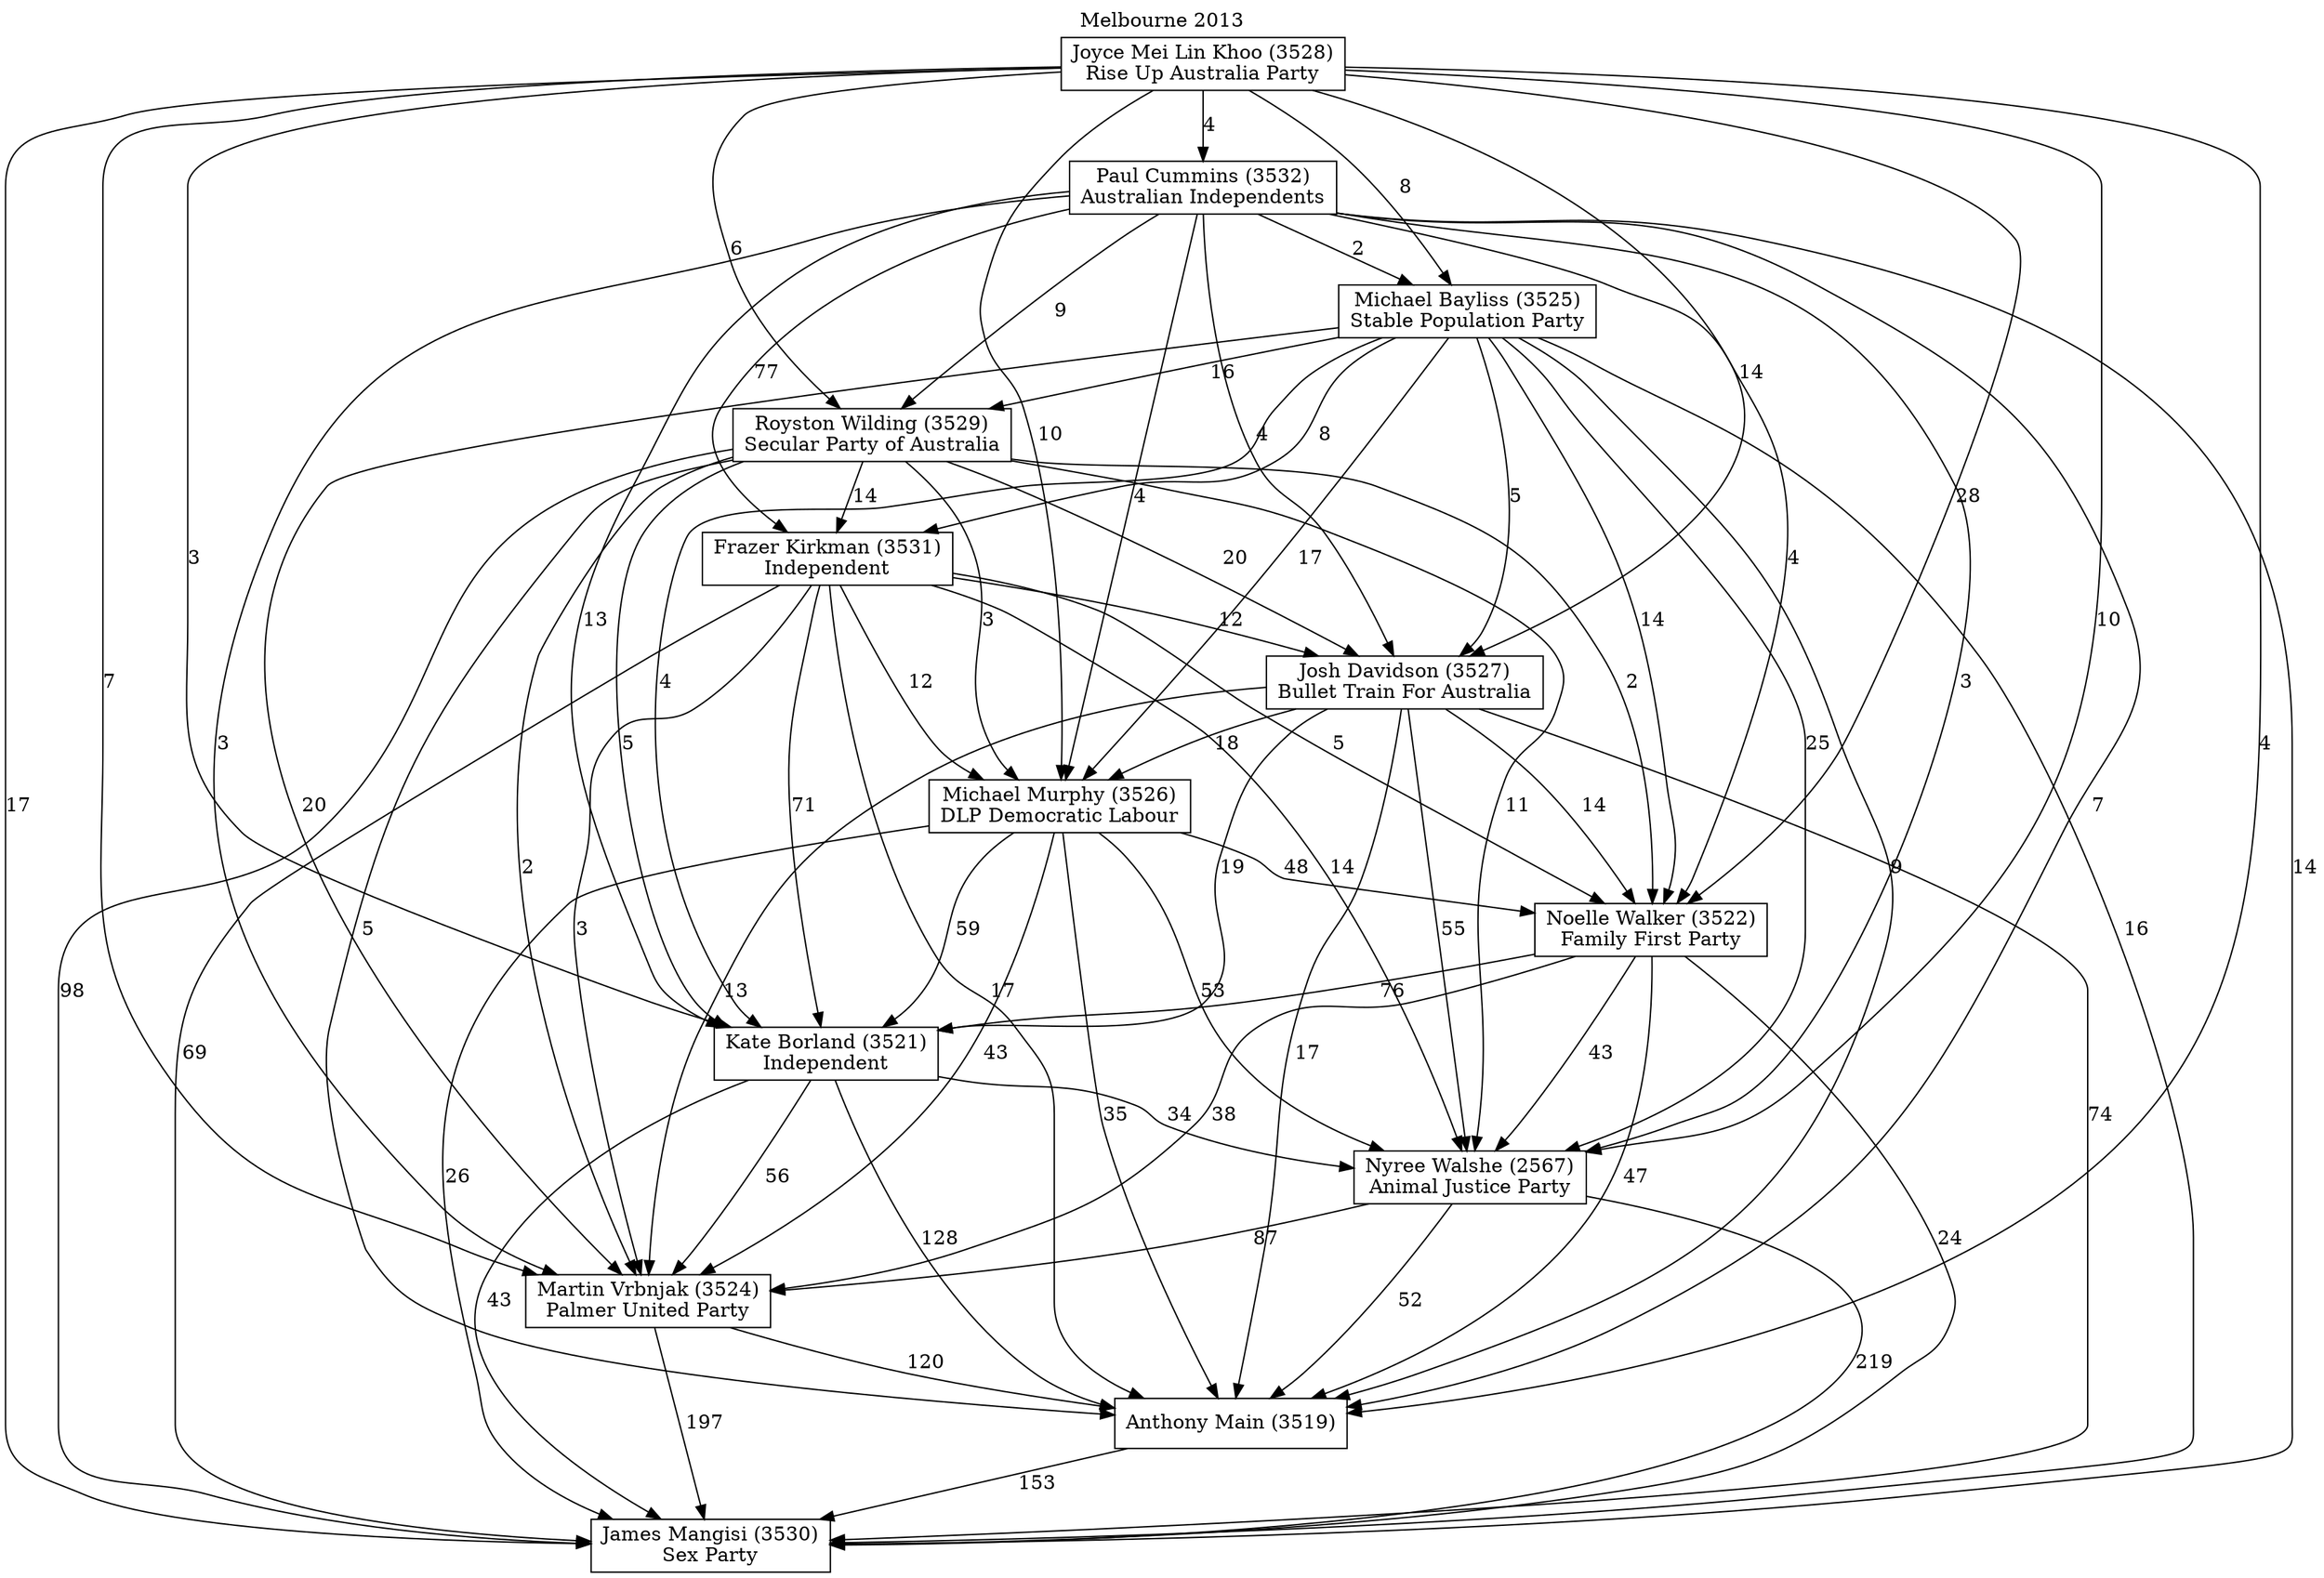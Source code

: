 // House preference flow
digraph "James Mangisi (3530)_Melbourne_2013" {
	graph [label="Melbourne 2013" labelloc=t mclimit=10]
	node [shape=box]
	"James Mangisi (3530)" [label="James Mangisi (3530)
Sex Party"]
	"Anthony Main (3519)" [label="Anthony Main (3519)
"]
	"Martin Vrbnjak (3524)" [label="Martin Vrbnjak (3524)
Palmer United Party"]
	"Nyree Walshe (2567)" [label="Nyree Walshe (2567)
Animal Justice Party"]
	"Kate Borland (3521)" [label="Kate Borland (3521)
Independent"]
	"Noelle Walker (3522)" [label="Noelle Walker (3522)
Family First Party"]
	"Michael Murphy (3526)" [label="Michael Murphy (3526)
DLP Democratic Labour"]
	"Josh Davidson (3527)" [label="Josh Davidson (3527)
Bullet Train For Australia"]
	"Frazer Kirkman (3531)" [label="Frazer Kirkman (3531)
Independent"]
	"Royston Wilding (3529)" [label="Royston Wilding (3529)
Secular Party of Australia"]
	"Michael Bayliss (3525)" [label="Michael Bayliss (3525)
Stable Population Party"]
	"Paul Cummins (3532)" [label="Paul Cummins (3532)
Australian Independents"]
	"Joyce Mei Lin Khoo (3528)" [label="Joyce Mei Lin Khoo (3528)
Rise Up Australia Party"]
	"Anthony Main (3519)" -> "James Mangisi (3530)" [label=153]
	"Martin Vrbnjak (3524)" -> "Anthony Main (3519)" [label=120]
	"Nyree Walshe (2567)" -> "Martin Vrbnjak (3524)" [label=87]
	"Kate Borland (3521)" -> "Nyree Walshe (2567)" [label=34]
	"Noelle Walker (3522)" -> "Kate Borland (3521)" [label=76]
	"Michael Murphy (3526)" -> "Noelle Walker (3522)" [label=48]
	"Josh Davidson (3527)" -> "Michael Murphy (3526)" [label=18]
	"Frazer Kirkman (3531)" -> "Josh Davidson (3527)" [label=12]
	"Royston Wilding (3529)" -> "Frazer Kirkman (3531)" [label=14]
	"Michael Bayliss (3525)" -> "Royston Wilding (3529)" [label=16]
	"Paul Cummins (3532)" -> "Michael Bayliss (3525)" [label=2]
	"Joyce Mei Lin Khoo (3528)" -> "Paul Cummins (3532)" [label=4]
	"Martin Vrbnjak (3524)" -> "James Mangisi (3530)" [label=197]
	"Nyree Walshe (2567)" -> "James Mangisi (3530)" [label=219]
	"Kate Borland (3521)" -> "James Mangisi (3530)" [label=43]
	"Noelle Walker (3522)" -> "James Mangisi (3530)" [label=24]
	"Michael Murphy (3526)" -> "James Mangisi (3530)" [label=26]
	"Josh Davidson (3527)" -> "James Mangisi (3530)" [label=74]
	"Frazer Kirkman (3531)" -> "James Mangisi (3530)" [label=69]
	"Royston Wilding (3529)" -> "James Mangisi (3530)" [label=98]
	"Michael Bayliss (3525)" -> "James Mangisi (3530)" [label=16]
	"Paul Cummins (3532)" -> "James Mangisi (3530)" [label=14]
	"Joyce Mei Lin Khoo (3528)" -> "James Mangisi (3530)" [label=17]
	"Joyce Mei Lin Khoo (3528)" -> "Michael Bayliss (3525)" [label=8]
	"Paul Cummins (3532)" -> "Royston Wilding (3529)" [label=9]
	"Joyce Mei Lin Khoo (3528)" -> "Royston Wilding (3529)" [label=6]
	"Michael Bayliss (3525)" -> "Frazer Kirkman (3531)" [label=8]
	"Paul Cummins (3532)" -> "Frazer Kirkman (3531)" [label=77]
	"Royston Wilding (3529)" -> "Josh Davidson (3527)" [label=20]
	"Michael Bayliss (3525)" -> "Josh Davidson (3527)" [label=5]
	"Paul Cummins (3532)" -> "Josh Davidson (3527)" [label=4]
	"Joyce Mei Lin Khoo (3528)" -> "Josh Davidson (3527)" [label=14]
	"Frazer Kirkman (3531)" -> "Michael Murphy (3526)" [label=12]
	"Royston Wilding (3529)" -> "Michael Murphy (3526)" [label=3]
	"Michael Bayliss (3525)" -> "Michael Murphy (3526)" [label=17]
	"Paul Cummins (3532)" -> "Michael Murphy (3526)" [label=4]
	"Joyce Mei Lin Khoo (3528)" -> "Michael Murphy (3526)" [label=10]
	"Josh Davidson (3527)" -> "Noelle Walker (3522)" [label=14]
	"Frazer Kirkman (3531)" -> "Noelle Walker (3522)" [label=5]
	"Royston Wilding (3529)" -> "Noelle Walker (3522)" [label=2]
	"Michael Bayliss (3525)" -> "Noelle Walker (3522)" [label=14]
	"Paul Cummins (3532)" -> "Noelle Walker (3522)" [label=4]
	"Joyce Mei Lin Khoo (3528)" -> "Noelle Walker (3522)" [label=28]
	"Michael Murphy (3526)" -> "Kate Borland (3521)" [label=59]
	"Josh Davidson (3527)" -> "Kate Borland (3521)" [label=19]
	"Frazer Kirkman (3531)" -> "Kate Borland (3521)" [label=71]
	"Royston Wilding (3529)" -> "Kate Borland (3521)" [label=5]
	"Michael Bayliss (3525)" -> "Kate Borland (3521)" [label=4]
	"Paul Cummins (3532)" -> "Kate Borland (3521)" [label=13]
	"Joyce Mei Lin Khoo (3528)" -> "Kate Borland (3521)" [label=3]
	"Noelle Walker (3522)" -> "Nyree Walshe (2567)" [label=43]
	"Michael Murphy (3526)" -> "Nyree Walshe (2567)" [label=53]
	"Josh Davidson (3527)" -> "Nyree Walshe (2567)" [label=55]
	"Frazer Kirkman (3531)" -> "Nyree Walshe (2567)" [label=14]
	"Royston Wilding (3529)" -> "Nyree Walshe (2567)" [label=11]
	"Michael Bayliss (3525)" -> "Nyree Walshe (2567)" [label=25]
	"Paul Cummins (3532)" -> "Nyree Walshe (2567)" [label=3]
	"Joyce Mei Lin Khoo (3528)" -> "Nyree Walshe (2567)" [label=10]
	"Kate Borland (3521)" -> "Martin Vrbnjak (3524)" [label=56]
	"Noelle Walker (3522)" -> "Martin Vrbnjak (3524)" [label=38]
	"Michael Murphy (3526)" -> "Martin Vrbnjak (3524)" [label=43]
	"Josh Davidson (3527)" -> "Martin Vrbnjak (3524)" [label=13]
	"Frazer Kirkman (3531)" -> "Martin Vrbnjak (3524)" [label=3]
	"Royston Wilding (3529)" -> "Martin Vrbnjak (3524)" [label=2]
	"Michael Bayliss (3525)" -> "Martin Vrbnjak (3524)" [label=20]
	"Paul Cummins (3532)" -> "Martin Vrbnjak (3524)" [label=3]
	"Joyce Mei Lin Khoo (3528)" -> "Martin Vrbnjak (3524)" [label=7]
	"Nyree Walshe (2567)" -> "Anthony Main (3519)" [label=52]
	"Kate Borland (3521)" -> "Anthony Main (3519)" [label=128]
	"Noelle Walker (3522)" -> "Anthony Main (3519)" [label=47]
	"Michael Murphy (3526)" -> "Anthony Main (3519)" [label=35]
	"Josh Davidson (3527)" -> "Anthony Main (3519)" [label=17]
	"Frazer Kirkman (3531)" -> "Anthony Main (3519)" [label=17]
	"Royston Wilding (3529)" -> "Anthony Main (3519)" [label=5]
	"Michael Bayliss (3525)" -> "Anthony Main (3519)" [label=9]
	"Paul Cummins (3532)" -> "Anthony Main (3519)" [label=7]
	"Joyce Mei Lin Khoo (3528)" -> "Anthony Main (3519)" [label=4]
}
